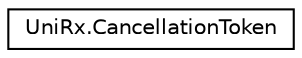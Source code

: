 digraph "Graphical Class Hierarchy"
{
 // LATEX_PDF_SIZE
  edge [fontname="Helvetica",fontsize="10",labelfontname="Helvetica",labelfontsize="10"];
  node [fontname="Helvetica",fontsize="10",shape=record];
  rankdir="LR";
  Node0 [label="UniRx.CancellationToken",height=0.2,width=0.4,color="black", fillcolor="white", style="filled",URL="$struct_uni_rx_1_1_cancellation_token.html",tooltip=" "];
}
